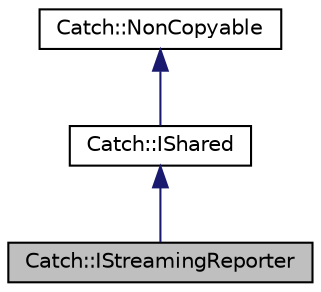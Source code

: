 digraph "Catch::IStreamingReporter"
{
  edge [fontname="Helvetica",fontsize="10",labelfontname="Helvetica",labelfontsize="10"];
  node [fontname="Helvetica",fontsize="10",shape=record];
  Node1 [label="Catch::IStreamingReporter",height=0.2,width=0.4,color="black", fillcolor="grey75", style="filled", fontcolor="black"];
  Node2 -> Node1 [dir="back",color="midnightblue",fontsize="10",style="solid"];
  Node2 [label="Catch::IShared",height=0.2,width=0.4,color="black", fillcolor="white", style="filled",URL="$d1/dc1/structCatch_1_1IShared.html"];
  Node3 -> Node2 [dir="back",color="midnightblue",fontsize="10",style="solid"];
  Node3 [label="Catch::NonCopyable",height=0.2,width=0.4,color="black", fillcolor="white", style="filled",URL="$dc/d1c/classCatch_1_1NonCopyable.html"];
}
